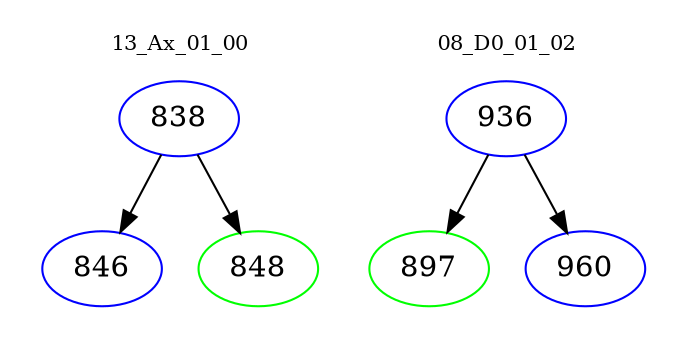 digraph{
subgraph cluster_0 {
color = white
label = "13_Ax_01_00";
fontsize=10;
T0_838 [label="838", color="blue"]
T0_838 -> T0_846 [color="black"]
T0_846 [label="846", color="blue"]
T0_838 -> T0_848 [color="black"]
T0_848 [label="848", color="green"]
}
subgraph cluster_1 {
color = white
label = "08_D0_01_02";
fontsize=10;
T1_936 [label="936", color="blue"]
T1_936 -> T1_897 [color="black"]
T1_897 [label="897", color="green"]
T1_936 -> T1_960 [color="black"]
T1_960 [label="960", color="blue"]
}
}
